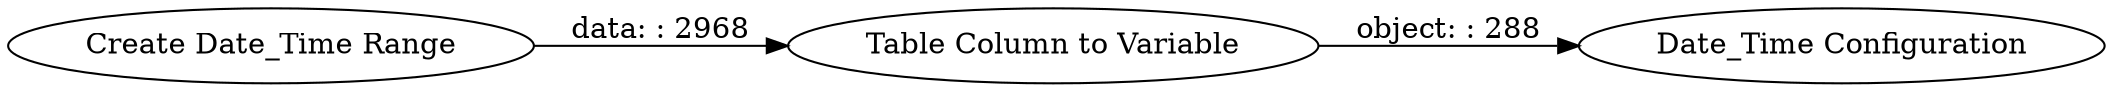 digraph {
	"8904336830238489405_1" [label="Date_Time Configuration"]
	"8904336830238489405_2" [label="Create Date_Time Range"]
	"8904336830238489405_3" [label="Table Column to Variable"]
	"8904336830238489405_2" -> "8904336830238489405_3" [label="data: : 2968"]
	"8904336830238489405_3" -> "8904336830238489405_1" [label="object: : 288"]
	rankdir=LR
}
